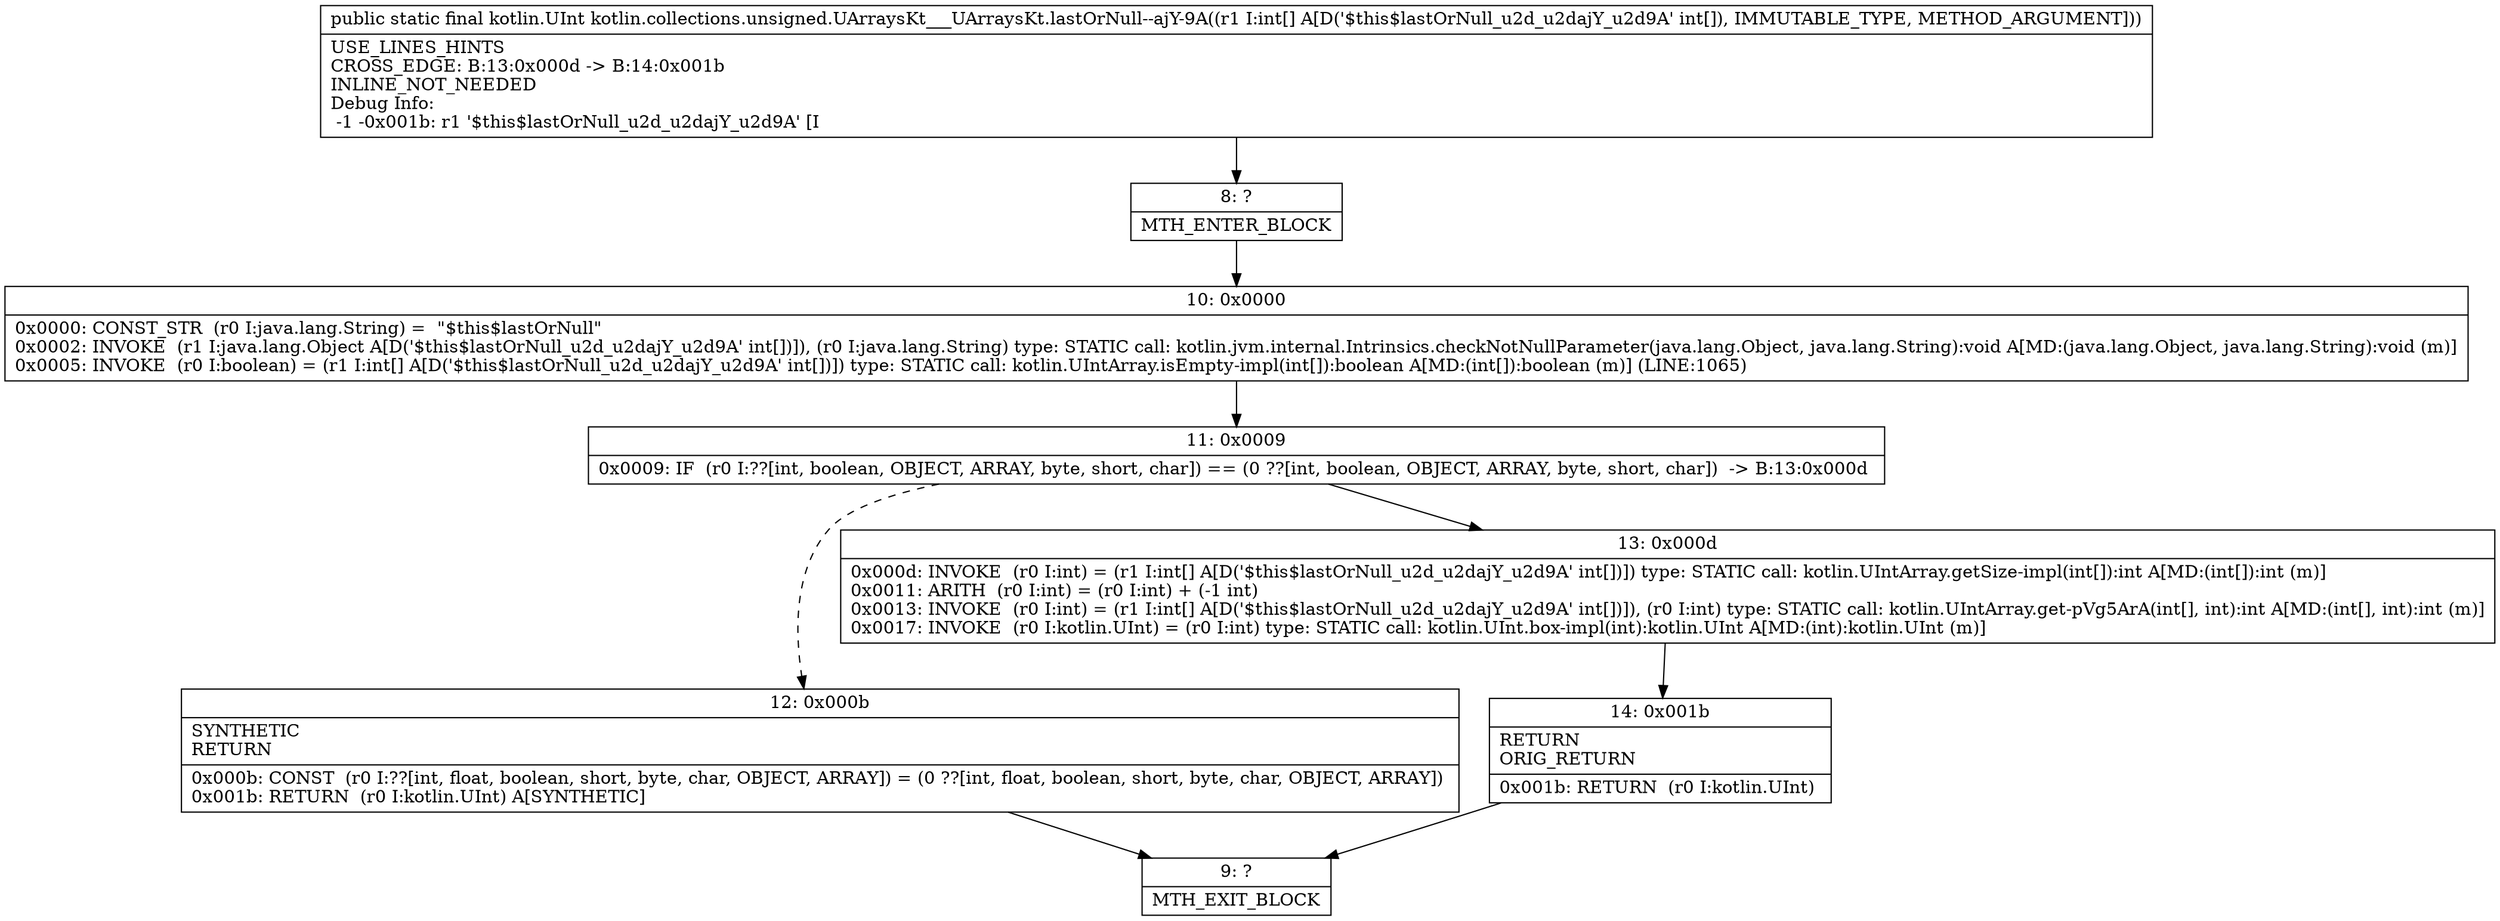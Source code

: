 digraph "CFG forkotlin.collections.unsigned.UArraysKt___UArraysKt.lastOrNull\-\-ajY\-9A([I)Lkotlin\/UInt;" {
Node_8 [shape=record,label="{8\:\ ?|MTH_ENTER_BLOCK\l}"];
Node_10 [shape=record,label="{10\:\ 0x0000|0x0000: CONST_STR  (r0 I:java.lang.String) =  \"$this$lastOrNull\" \l0x0002: INVOKE  (r1 I:java.lang.Object A[D('$this$lastOrNull_u2d_u2dajY_u2d9A' int[])]), (r0 I:java.lang.String) type: STATIC call: kotlin.jvm.internal.Intrinsics.checkNotNullParameter(java.lang.Object, java.lang.String):void A[MD:(java.lang.Object, java.lang.String):void (m)]\l0x0005: INVOKE  (r0 I:boolean) = (r1 I:int[] A[D('$this$lastOrNull_u2d_u2dajY_u2d9A' int[])]) type: STATIC call: kotlin.UIntArray.isEmpty\-impl(int[]):boolean A[MD:(int[]):boolean (m)] (LINE:1065)\l}"];
Node_11 [shape=record,label="{11\:\ 0x0009|0x0009: IF  (r0 I:??[int, boolean, OBJECT, ARRAY, byte, short, char]) == (0 ??[int, boolean, OBJECT, ARRAY, byte, short, char])  \-\> B:13:0x000d \l}"];
Node_12 [shape=record,label="{12\:\ 0x000b|SYNTHETIC\lRETURN\l|0x000b: CONST  (r0 I:??[int, float, boolean, short, byte, char, OBJECT, ARRAY]) = (0 ??[int, float, boolean, short, byte, char, OBJECT, ARRAY]) \l0x001b: RETURN  (r0 I:kotlin.UInt) A[SYNTHETIC]\l}"];
Node_9 [shape=record,label="{9\:\ ?|MTH_EXIT_BLOCK\l}"];
Node_13 [shape=record,label="{13\:\ 0x000d|0x000d: INVOKE  (r0 I:int) = (r1 I:int[] A[D('$this$lastOrNull_u2d_u2dajY_u2d9A' int[])]) type: STATIC call: kotlin.UIntArray.getSize\-impl(int[]):int A[MD:(int[]):int (m)]\l0x0011: ARITH  (r0 I:int) = (r0 I:int) + (\-1 int) \l0x0013: INVOKE  (r0 I:int) = (r1 I:int[] A[D('$this$lastOrNull_u2d_u2dajY_u2d9A' int[])]), (r0 I:int) type: STATIC call: kotlin.UIntArray.get\-pVg5ArA(int[], int):int A[MD:(int[], int):int (m)]\l0x0017: INVOKE  (r0 I:kotlin.UInt) = (r0 I:int) type: STATIC call: kotlin.UInt.box\-impl(int):kotlin.UInt A[MD:(int):kotlin.UInt (m)]\l}"];
Node_14 [shape=record,label="{14\:\ 0x001b|RETURN\lORIG_RETURN\l|0x001b: RETURN  (r0 I:kotlin.UInt) \l}"];
MethodNode[shape=record,label="{public static final kotlin.UInt kotlin.collections.unsigned.UArraysKt___UArraysKt.lastOrNull\-\-ajY\-9A((r1 I:int[] A[D('$this$lastOrNull_u2d_u2dajY_u2d9A' int[]), IMMUTABLE_TYPE, METHOD_ARGUMENT]))  | USE_LINES_HINTS\lCROSS_EDGE: B:13:0x000d \-\> B:14:0x001b\lINLINE_NOT_NEEDED\lDebug Info:\l  \-1 \-0x001b: r1 '$this$lastOrNull_u2d_u2dajY_u2d9A' [I\l}"];
MethodNode -> Node_8;Node_8 -> Node_10;
Node_10 -> Node_11;
Node_11 -> Node_12[style=dashed];
Node_11 -> Node_13;
Node_12 -> Node_9;
Node_13 -> Node_14;
Node_14 -> Node_9;
}

